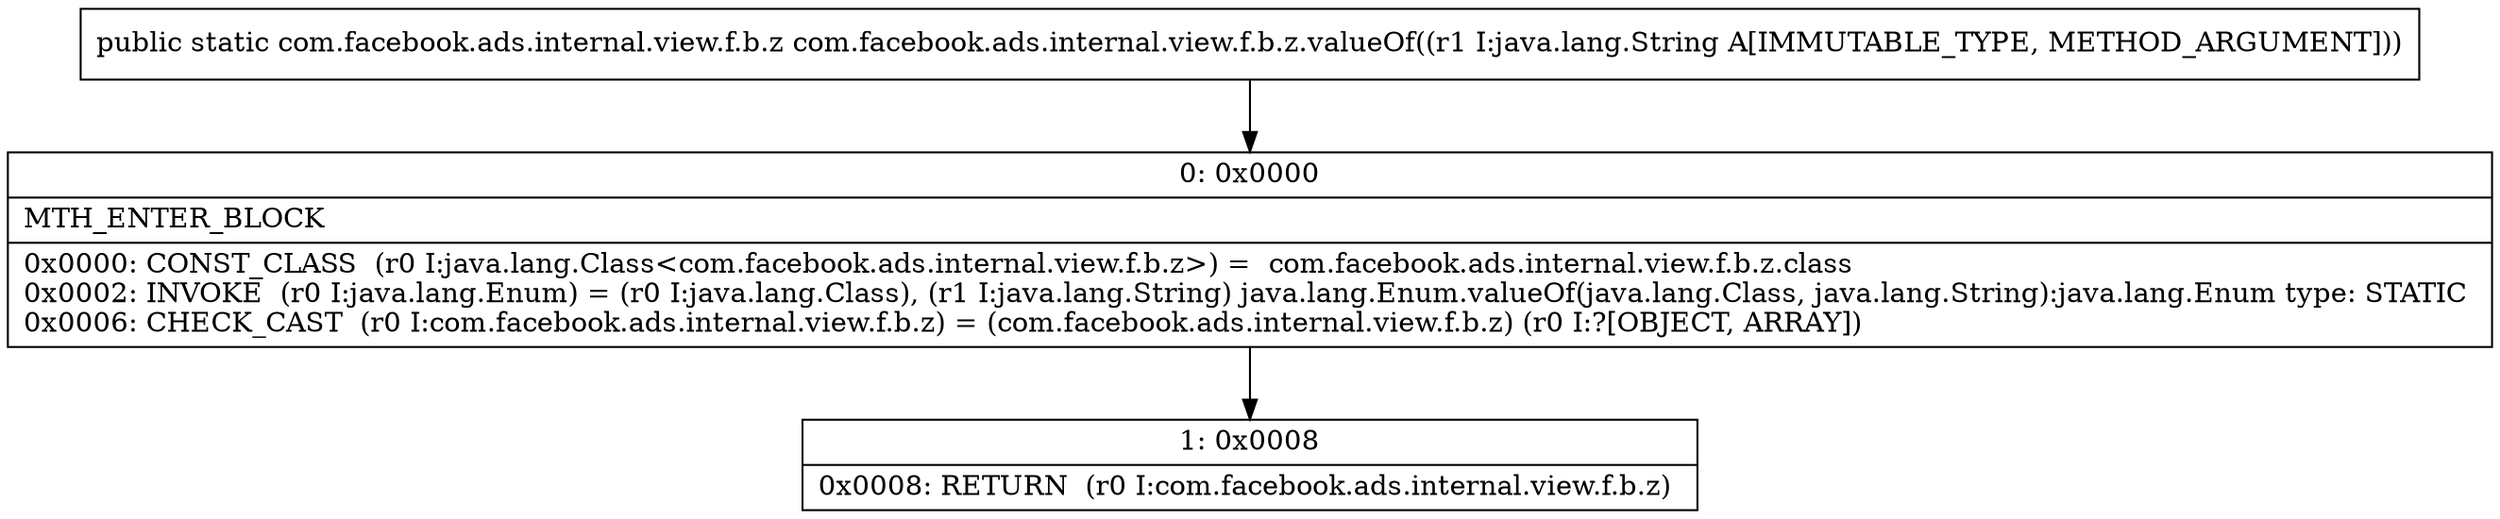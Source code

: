 digraph "CFG forcom.facebook.ads.internal.view.f.b.z.valueOf(Ljava\/lang\/String;)Lcom\/facebook\/ads\/internal\/view\/f\/b\/z;" {
Node_0 [shape=record,label="{0\:\ 0x0000|MTH_ENTER_BLOCK\l|0x0000: CONST_CLASS  (r0 I:java.lang.Class\<com.facebook.ads.internal.view.f.b.z\>) =  com.facebook.ads.internal.view.f.b.z.class \l0x0002: INVOKE  (r0 I:java.lang.Enum) = (r0 I:java.lang.Class), (r1 I:java.lang.String) java.lang.Enum.valueOf(java.lang.Class, java.lang.String):java.lang.Enum type: STATIC \l0x0006: CHECK_CAST  (r0 I:com.facebook.ads.internal.view.f.b.z) = (com.facebook.ads.internal.view.f.b.z) (r0 I:?[OBJECT, ARRAY]) \l}"];
Node_1 [shape=record,label="{1\:\ 0x0008|0x0008: RETURN  (r0 I:com.facebook.ads.internal.view.f.b.z) \l}"];
MethodNode[shape=record,label="{public static com.facebook.ads.internal.view.f.b.z com.facebook.ads.internal.view.f.b.z.valueOf((r1 I:java.lang.String A[IMMUTABLE_TYPE, METHOD_ARGUMENT])) }"];
MethodNode -> Node_0;
Node_0 -> Node_1;
}


